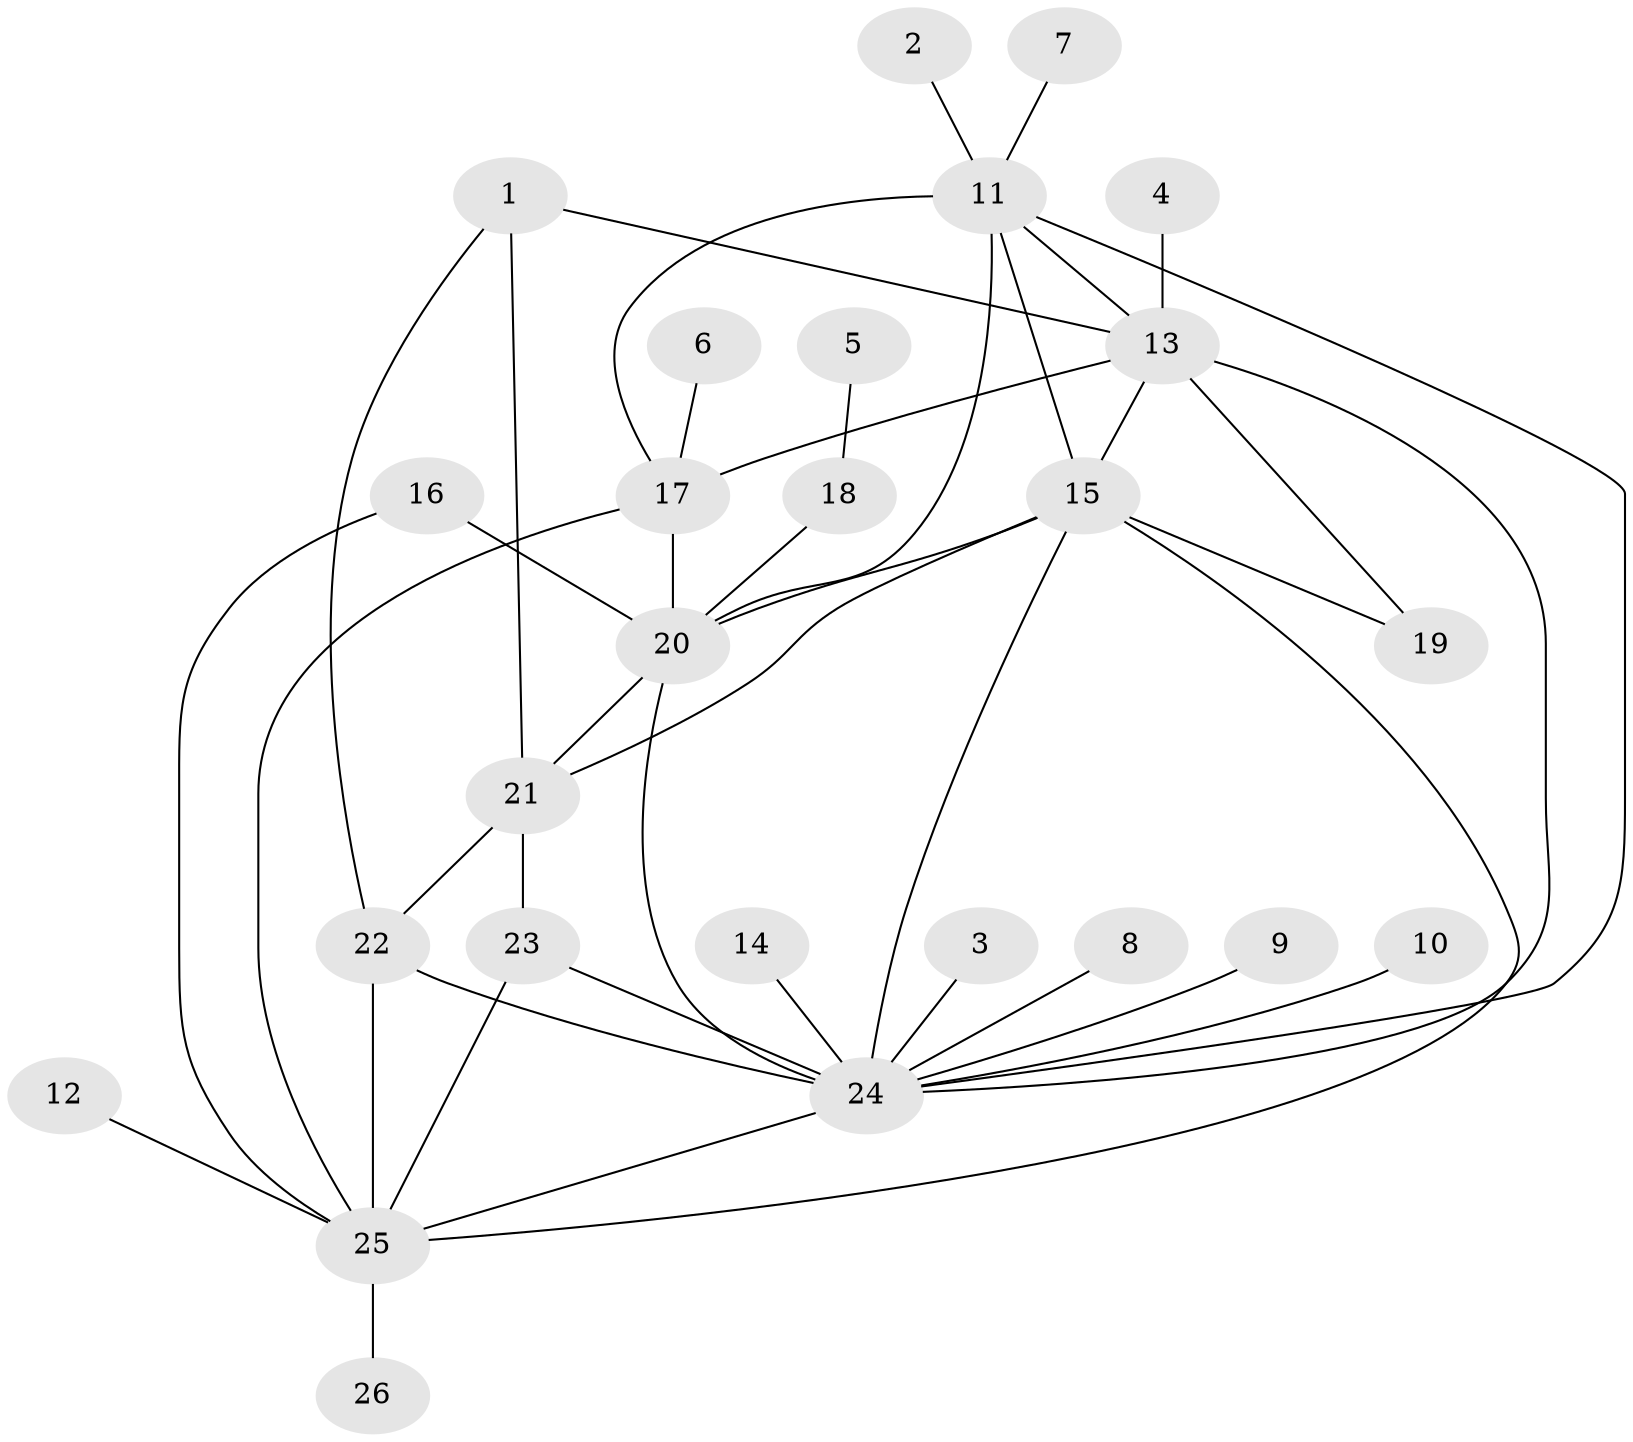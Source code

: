 // original degree distribution, {12: 0.015625, 3: 0.109375, 4: 0.015625, 6: 0.046875, 1: 0.5, 20: 0.015625, 10: 0.015625, 5: 0.046875, 9: 0.015625, 2: 0.203125, 11: 0.015625}
// Generated by graph-tools (version 1.1) at 2025/36/03/04/25 23:36:42]
// undirected, 26 vertices, 43 edges
graph export_dot {
  node [color=gray90,style=filled];
  1;
  2;
  3;
  4;
  5;
  6;
  7;
  8;
  9;
  10;
  11;
  12;
  13;
  14;
  15;
  16;
  17;
  18;
  19;
  20;
  21;
  22;
  23;
  24;
  25;
  26;
  1 -- 13 [weight=1.0];
  1 -- 21 [weight=1.0];
  1 -- 22 [weight=1.0];
  2 -- 11 [weight=1.0];
  3 -- 24 [weight=1.0];
  4 -- 13 [weight=1.0];
  5 -- 18 [weight=1.0];
  6 -- 17 [weight=1.0];
  7 -- 11 [weight=1.0];
  8 -- 24 [weight=1.0];
  9 -- 24 [weight=1.0];
  10 -- 24 [weight=1.0];
  11 -- 13 [weight=1.0];
  11 -- 15 [weight=1.0];
  11 -- 17 [weight=1.0];
  11 -- 20 [weight=2.0];
  11 -- 24 [weight=1.0];
  12 -- 25 [weight=1.0];
  13 -- 15 [weight=1.0];
  13 -- 17 [weight=1.0];
  13 -- 19 [weight=1.0];
  13 -- 24 [weight=1.0];
  14 -- 24 [weight=1.0];
  15 -- 19 [weight=1.0];
  15 -- 20 [weight=1.0];
  15 -- 21 [weight=1.0];
  15 -- 24 [weight=2.0];
  15 -- 25 [weight=1.0];
  16 -- 20 [weight=1.0];
  16 -- 25 [weight=1.0];
  17 -- 20 [weight=1.0];
  17 -- 25 [weight=1.0];
  18 -- 20 [weight=1.0];
  20 -- 21 [weight=1.0];
  20 -- 24 [weight=1.0];
  21 -- 22 [weight=1.0];
  21 -- 23 [weight=1.0];
  22 -- 24 [weight=3.0];
  22 -- 25 [weight=1.0];
  23 -- 24 [weight=1.0];
  23 -- 25 [weight=1.0];
  24 -- 25 [weight=1.0];
  25 -- 26 [weight=1.0];
}
